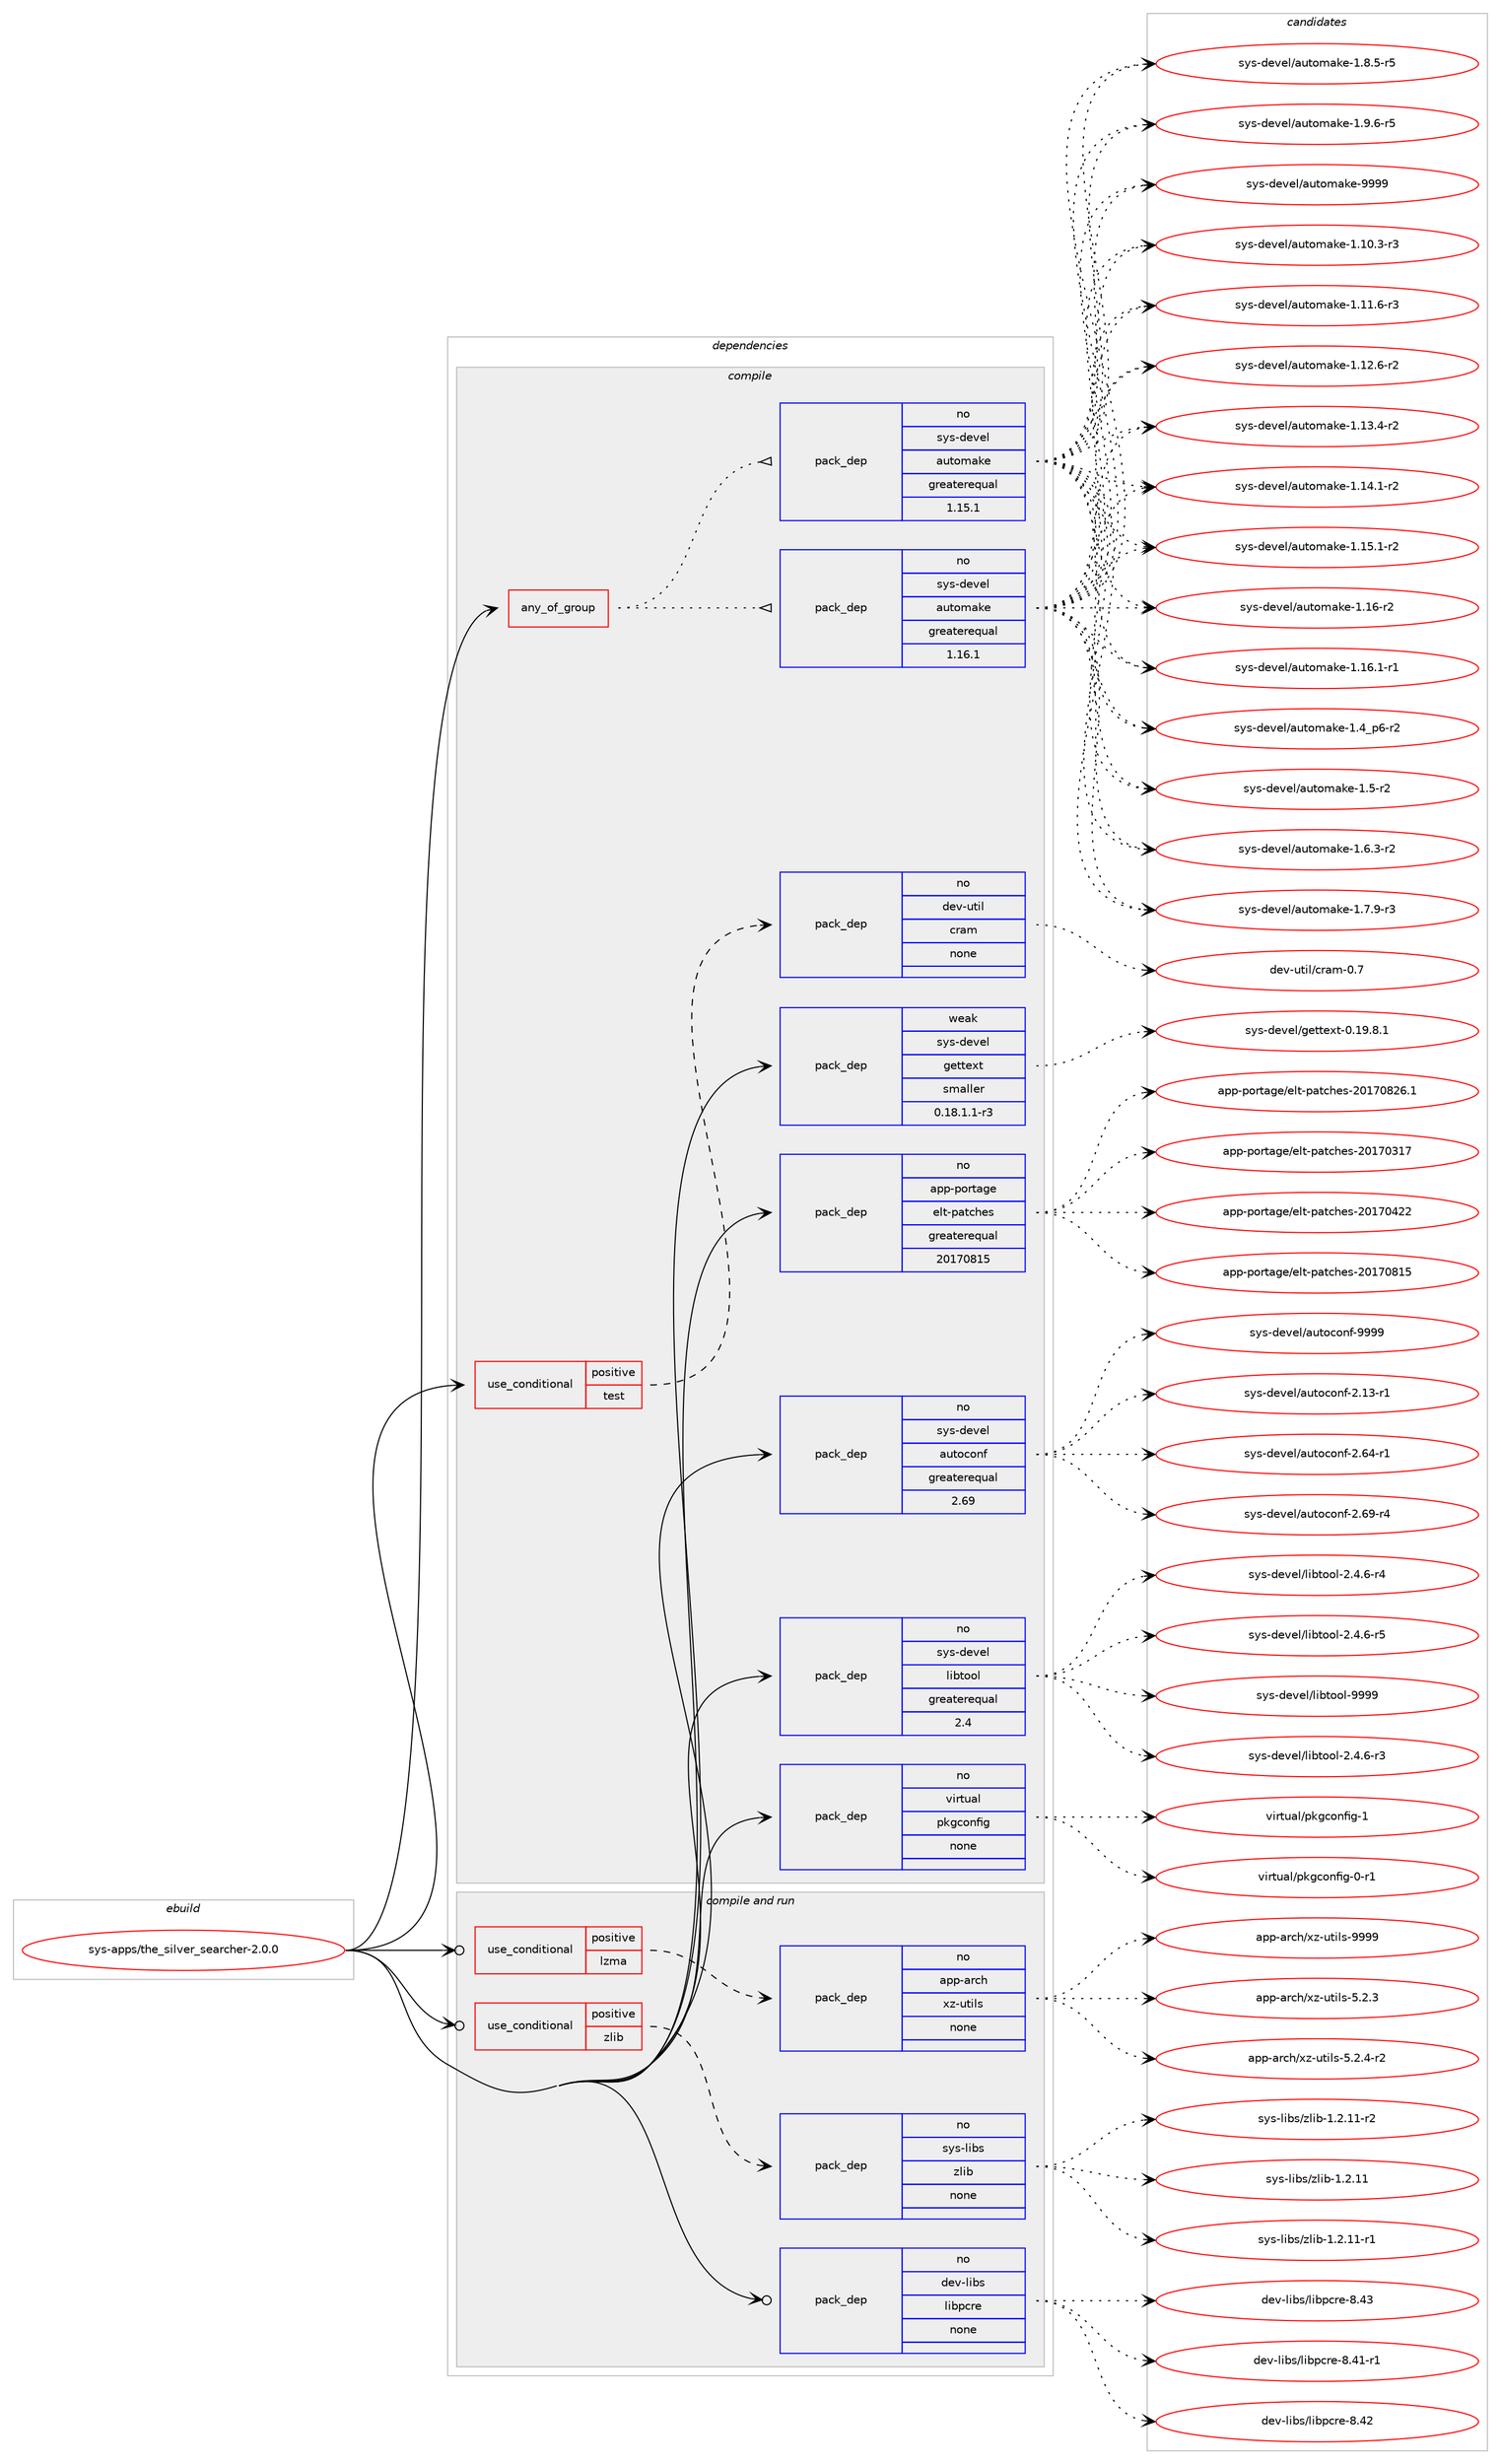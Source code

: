 digraph prolog {

# *************
# Graph options
# *************

newrank=true;
concentrate=true;
compound=true;
graph [rankdir=LR,fontname=Helvetica,fontsize=10,ranksep=1.5];#, ranksep=2.5, nodesep=0.2];
edge  [arrowhead=vee];
node  [fontname=Helvetica,fontsize=10];

# **********
# The ebuild
# **********

subgraph cluster_leftcol {
color=gray;
rank=same;
label=<<i>ebuild</i>>;
id [label="sys-apps/the_silver_searcher-2.0.0", color=red, width=4, href="../sys-apps/the_silver_searcher-2.0.0.svg"];
}

# ****************
# The dependencies
# ****************

subgraph cluster_midcol {
color=gray;
label=<<i>dependencies</i>>;
subgraph cluster_compile {
fillcolor="#eeeeee";
style=filled;
label=<<i>compile</i>>;
subgraph any27191 {
dependency1715690 [label=<<TABLE BORDER="0" CELLBORDER="1" CELLSPACING="0" CELLPADDING="4"><TR><TD CELLPADDING="10">any_of_group</TD></TR></TABLE>>, shape=none, color=red];subgraph pack1230148 {
dependency1715691 [label=<<TABLE BORDER="0" CELLBORDER="1" CELLSPACING="0" CELLPADDING="4" WIDTH="220"><TR><TD ROWSPAN="6" CELLPADDING="30">pack_dep</TD></TR><TR><TD WIDTH="110">no</TD></TR><TR><TD>sys-devel</TD></TR><TR><TD>automake</TD></TR><TR><TD>greaterequal</TD></TR><TR><TD>1.16.1</TD></TR></TABLE>>, shape=none, color=blue];
}
dependency1715690:e -> dependency1715691:w [weight=20,style="dotted",arrowhead="oinv"];
subgraph pack1230149 {
dependency1715692 [label=<<TABLE BORDER="0" CELLBORDER="1" CELLSPACING="0" CELLPADDING="4" WIDTH="220"><TR><TD ROWSPAN="6" CELLPADDING="30">pack_dep</TD></TR><TR><TD WIDTH="110">no</TD></TR><TR><TD>sys-devel</TD></TR><TR><TD>automake</TD></TR><TR><TD>greaterequal</TD></TR><TR><TD>1.15.1</TD></TR></TABLE>>, shape=none, color=blue];
}
dependency1715690:e -> dependency1715692:w [weight=20,style="dotted",arrowhead="oinv"];
}
id:e -> dependency1715690:w [weight=20,style="solid",arrowhead="vee"];
subgraph cond457474 {
dependency1715693 [label=<<TABLE BORDER="0" CELLBORDER="1" CELLSPACING="0" CELLPADDING="4"><TR><TD ROWSPAN="3" CELLPADDING="10">use_conditional</TD></TR><TR><TD>positive</TD></TR><TR><TD>test</TD></TR></TABLE>>, shape=none, color=red];
subgraph pack1230150 {
dependency1715694 [label=<<TABLE BORDER="0" CELLBORDER="1" CELLSPACING="0" CELLPADDING="4" WIDTH="220"><TR><TD ROWSPAN="6" CELLPADDING="30">pack_dep</TD></TR><TR><TD WIDTH="110">no</TD></TR><TR><TD>dev-util</TD></TR><TR><TD>cram</TD></TR><TR><TD>none</TD></TR><TR><TD></TD></TR></TABLE>>, shape=none, color=blue];
}
dependency1715693:e -> dependency1715694:w [weight=20,style="dashed",arrowhead="vee"];
}
id:e -> dependency1715693:w [weight=20,style="solid",arrowhead="vee"];
subgraph pack1230151 {
dependency1715695 [label=<<TABLE BORDER="0" CELLBORDER="1" CELLSPACING="0" CELLPADDING="4" WIDTH="220"><TR><TD ROWSPAN="6" CELLPADDING="30">pack_dep</TD></TR><TR><TD WIDTH="110">no</TD></TR><TR><TD>app-portage</TD></TR><TR><TD>elt-patches</TD></TR><TR><TD>greaterequal</TD></TR><TR><TD>20170815</TD></TR></TABLE>>, shape=none, color=blue];
}
id:e -> dependency1715695:w [weight=20,style="solid",arrowhead="vee"];
subgraph pack1230152 {
dependency1715696 [label=<<TABLE BORDER="0" CELLBORDER="1" CELLSPACING="0" CELLPADDING="4" WIDTH="220"><TR><TD ROWSPAN="6" CELLPADDING="30">pack_dep</TD></TR><TR><TD WIDTH="110">no</TD></TR><TR><TD>sys-devel</TD></TR><TR><TD>autoconf</TD></TR><TR><TD>greaterequal</TD></TR><TR><TD>2.69</TD></TR></TABLE>>, shape=none, color=blue];
}
id:e -> dependency1715696:w [weight=20,style="solid",arrowhead="vee"];
subgraph pack1230153 {
dependency1715697 [label=<<TABLE BORDER="0" CELLBORDER="1" CELLSPACING="0" CELLPADDING="4" WIDTH="220"><TR><TD ROWSPAN="6" CELLPADDING="30">pack_dep</TD></TR><TR><TD WIDTH="110">no</TD></TR><TR><TD>sys-devel</TD></TR><TR><TD>libtool</TD></TR><TR><TD>greaterequal</TD></TR><TR><TD>2.4</TD></TR></TABLE>>, shape=none, color=blue];
}
id:e -> dependency1715697:w [weight=20,style="solid",arrowhead="vee"];
subgraph pack1230154 {
dependency1715698 [label=<<TABLE BORDER="0" CELLBORDER="1" CELLSPACING="0" CELLPADDING="4" WIDTH="220"><TR><TD ROWSPAN="6" CELLPADDING="30">pack_dep</TD></TR><TR><TD WIDTH="110">no</TD></TR><TR><TD>virtual</TD></TR><TR><TD>pkgconfig</TD></TR><TR><TD>none</TD></TR><TR><TD></TD></TR></TABLE>>, shape=none, color=blue];
}
id:e -> dependency1715698:w [weight=20,style="solid",arrowhead="vee"];
subgraph pack1230155 {
dependency1715699 [label=<<TABLE BORDER="0" CELLBORDER="1" CELLSPACING="0" CELLPADDING="4" WIDTH="220"><TR><TD ROWSPAN="6" CELLPADDING="30">pack_dep</TD></TR><TR><TD WIDTH="110">weak</TD></TR><TR><TD>sys-devel</TD></TR><TR><TD>gettext</TD></TR><TR><TD>smaller</TD></TR><TR><TD>0.18.1.1-r3</TD></TR></TABLE>>, shape=none, color=blue];
}
id:e -> dependency1715699:w [weight=20,style="solid",arrowhead="vee"];
}
subgraph cluster_compileandrun {
fillcolor="#eeeeee";
style=filled;
label=<<i>compile and run</i>>;
subgraph cond457475 {
dependency1715700 [label=<<TABLE BORDER="0" CELLBORDER="1" CELLSPACING="0" CELLPADDING="4"><TR><TD ROWSPAN="3" CELLPADDING="10">use_conditional</TD></TR><TR><TD>positive</TD></TR><TR><TD>lzma</TD></TR></TABLE>>, shape=none, color=red];
subgraph pack1230156 {
dependency1715701 [label=<<TABLE BORDER="0" CELLBORDER="1" CELLSPACING="0" CELLPADDING="4" WIDTH="220"><TR><TD ROWSPAN="6" CELLPADDING="30">pack_dep</TD></TR><TR><TD WIDTH="110">no</TD></TR><TR><TD>app-arch</TD></TR><TR><TD>xz-utils</TD></TR><TR><TD>none</TD></TR><TR><TD></TD></TR></TABLE>>, shape=none, color=blue];
}
dependency1715700:e -> dependency1715701:w [weight=20,style="dashed",arrowhead="vee"];
}
id:e -> dependency1715700:w [weight=20,style="solid",arrowhead="odotvee"];
subgraph cond457476 {
dependency1715702 [label=<<TABLE BORDER="0" CELLBORDER="1" CELLSPACING="0" CELLPADDING="4"><TR><TD ROWSPAN="3" CELLPADDING="10">use_conditional</TD></TR><TR><TD>positive</TD></TR><TR><TD>zlib</TD></TR></TABLE>>, shape=none, color=red];
subgraph pack1230157 {
dependency1715703 [label=<<TABLE BORDER="0" CELLBORDER="1" CELLSPACING="0" CELLPADDING="4" WIDTH="220"><TR><TD ROWSPAN="6" CELLPADDING="30">pack_dep</TD></TR><TR><TD WIDTH="110">no</TD></TR><TR><TD>sys-libs</TD></TR><TR><TD>zlib</TD></TR><TR><TD>none</TD></TR><TR><TD></TD></TR></TABLE>>, shape=none, color=blue];
}
dependency1715702:e -> dependency1715703:w [weight=20,style="dashed",arrowhead="vee"];
}
id:e -> dependency1715702:w [weight=20,style="solid",arrowhead="odotvee"];
subgraph pack1230158 {
dependency1715704 [label=<<TABLE BORDER="0" CELLBORDER="1" CELLSPACING="0" CELLPADDING="4" WIDTH="220"><TR><TD ROWSPAN="6" CELLPADDING="30">pack_dep</TD></TR><TR><TD WIDTH="110">no</TD></TR><TR><TD>dev-libs</TD></TR><TR><TD>libpcre</TD></TR><TR><TD>none</TD></TR><TR><TD></TD></TR></TABLE>>, shape=none, color=blue];
}
id:e -> dependency1715704:w [weight=20,style="solid",arrowhead="odotvee"];
}
subgraph cluster_run {
fillcolor="#eeeeee";
style=filled;
label=<<i>run</i>>;
}
}

# **************
# The candidates
# **************

subgraph cluster_choices {
rank=same;
color=gray;
label=<<i>candidates</i>>;

subgraph choice1230148 {
color=black;
nodesep=1;
choice11512111545100101118101108479711711611110997107101454946494846514511451 [label="sys-devel/automake-1.10.3-r3", color=red, width=4,href="../sys-devel/automake-1.10.3-r3.svg"];
choice11512111545100101118101108479711711611110997107101454946494946544511451 [label="sys-devel/automake-1.11.6-r3", color=red, width=4,href="../sys-devel/automake-1.11.6-r3.svg"];
choice11512111545100101118101108479711711611110997107101454946495046544511450 [label="sys-devel/automake-1.12.6-r2", color=red, width=4,href="../sys-devel/automake-1.12.6-r2.svg"];
choice11512111545100101118101108479711711611110997107101454946495146524511450 [label="sys-devel/automake-1.13.4-r2", color=red, width=4,href="../sys-devel/automake-1.13.4-r2.svg"];
choice11512111545100101118101108479711711611110997107101454946495246494511450 [label="sys-devel/automake-1.14.1-r2", color=red, width=4,href="../sys-devel/automake-1.14.1-r2.svg"];
choice11512111545100101118101108479711711611110997107101454946495346494511450 [label="sys-devel/automake-1.15.1-r2", color=red, width=4,href="../sys-devel/automake-1.15.1-r2.svg"];
choice1151211154510010111810110847971171161111099710710145494649544511450 [label="sys-devel/automake-1.16-r2", color=red, width=4,href="../sys-devel/automake-1.16-r2.svg"];
choice11512111545100101118101108479711711611110997107101454946495446494511449 [label="sys-devel/automake-1.16.1-r1", color=red, width=4,href="../sys-devel/automake-1.16.1-r1.svg"];
choice115121115451001011181011084797117116111109971071014549465295112544511450 [label="sys-devel/automake-1.4_p6-r2", color=red, width=4,href="../sys-devel/automake-1.4_p6-r2.svg"];
choice11512111545100101118101108479711711611110997107101454946534511450 [label="sys-devel/automake-1.5-r2", color=red, width=4,href="../sys-devel/automake-1.5-r2.svg"];
choice115121115451001011181011084797117116111109971071014549465446514511450 [label="sys-devel/automake-1.6.3-r2", color=red, width=4,href="../sys-devel/automake-1.6.3-r2.svg"];
choice115121115451001011181011084797117116111109971071014549465546574511451 [label="sys-devel/automake-1.7.9-r3", color=red, width=4,href="../sys-devel/automake-1.7.9-r3.svg"];
choice115121115451001011181011084797117116111109971071014549465646534511453 [label="sys-devel/automake-1.8.5-r5", color=red, width=4,href="../sys-devel/automake-1.8.5-r5.svg"];
choice115121115451001011181011084797117116111109971071014549465746544511453 [label="sys-devel/automake-1.9.6-r5", color=red, width=4,href="../sys-devel/automake-1.9.6-r5.svg"];
choice115121115451001011181011084797117116111109971071014557575757 [label="sys-devel/automake-9999", color=red, width=4,href="../sys-devel/automake-9999.svg"];
dependency1715691:e -> choice11512111545100101118101108479711711611110997107101454946494846514511451:w [style=dotted,weight="100"];
dependency1715691:e -> choice11512111545100101118101108479711711611110997107101454946494946544511451:w [style=dotted,weight="100"];
dependency1715691:e -> choice11512111545100101118101108479711711611110997107101454946495046544511450:w [style=dotted,weight="100"];
dependency1715691:e -> choice11512111545100101118101108479711711611110997107101454946495146524511450:w [style=dotted,weight="100"];
dependency1715691:e -> choice11512111545100101118101108479711711611110997107101454946495246494511450:w [style=dotted,weight="100"];
dependency1715691:e -> choice11512111545100101118101108479711711611110997107101454946495346494511450:w [style=dotted,weight="100"];
dependency1715691:e -> choice1151211154510010111810110847971171161111099710710145494649544511450:w [style=dotted,weight="100"];
dependency1715691:e -> choice11512111545100101118101108479711711611110997107101454946495446494511449:w [style=dotted,weight="100"];
dependency1715691:e -> choice115121115451001011181011084797117116111109971071014549465295112544511450:w [style=dotted,weight="100"];
dependency1715691:e -> choice11512111545100101118101108479711711611110997107101454946534511450:w [style=dotted,weight="100"];
dependency1715691:e -> choice115121115451001011181011084797117116111109971071014549465446514511450:w [style=dotted,weight="100"];
dependency1715691:e -> choice115121115451001011181011084797117116111109971071014549465546574511451:w [style=dotted,weight="100"];
dependency1715691:e -> choice115121115451001011181011084797117116111109971071014549465646534511453:w [style=dotted,weight="100"];
dependency1715691:e -> choice115121115451001011181011084797117116111109971071014549465746544511453:w [style=dotted,weight="100"];
dependency1715691:e -> choice115121115451001011181011084797117116111109971071014557575757:w [style=dotted,weight="100"];
}
subgraph choice1230149 {
color=black;
nodesep=1;
choice11512111545100101118101108479711711611110997107101454946494846514511451 [label="sys-devel/automake-1.10.3-r3", color=red, width=4,href="../sys-devel/automake-1.10.3-r3.svg"];
choice11512111545100101118101108479711711611110997107101454946494946544511451 [label="sys-devel/automake-1.11.6-r3", color=red, width=4,href="../sys-devel/automake-1.11.6-r3.svg"];
choice11512111545100101118101108479711711611110997107101454946495046544511450 [label="sys-devel/automake-1.12.6-r2", color=red, width=4,href="../sys-devel/automake-1.12.6-r2.svg"];
choice11512111545100101118101108479711711611110997107101454946495146524511450 [label="sys-devel/automake-1.13.4-r2", color=red, width=4,href="../sys-devel/automake-1.13.4-r2.svg"];
choice11512111545100101118101108479711711611110997107101454946495246494511450 [label="sys-devel/automake-1.14.1-r2", color=red, width=4,href="../sys-devel/automake-1.14.1-r2.svg"];
choice11512111545100101118101108479711711611110997107101454946495346494511450 [label="sys-devel/automake-1.15.1-r2", color=red, width=4,href="../sys-devel/automake-1.15.1-r2.svg"];
choice1151211154510010111810110847971171161111099710710145494649544511450 [label="sys-devel/automake-1.16-r2", color=red, width=4,href="../sys-devel/automake-1.16-r2.svg"];
choice11512111545100101118101108479711711611110997107101454946495446494511449 [label="sys-devel/automake-1.16.1-r1", color=red, width=4,href="../sys-devel/automake-1.16.1-r1.svg"];
choice115121115451001011181011084797117116111109971071014549465295112544511450 [label="sys-devel/automake-1.4_p6-r2", color=red, width=4,href="../sys-devel/automake-1.4_p6-r2.svg"];
choice11512111545100101118101108479711711611110997107101454946534511450 [label="sys-devel/automake-1.5-r2", color=red, width=4,href="../sys-devel/automake-1.5-r2.svg"];
choice115121115451001011181011084797117116111109971071014549465446514511450 [label="sys-devel/automake-1.6.3-r2", color=red, width=4,href="../sys-devel/automake-1.6.3-r2.svg"];
choice115121115451001011181011084797117116111109971071014549465546574511451 [label="sys-devel/automake-1.7.9-r3", color=red, width=4,href="../sys-devel/automake-1.7.9-r3.svg"];
choice115121115451001011181011084797117116111109971071014549465646534511453 [label="sys-devel/automake-1.8.5-r5", color=red, width=4,href="../sys-devel/automake-1.8.5-r5.svg"];
choice115121115451001011181011084797117116111109971071014549465746544511453 [label="sys-devel/automake-1.9.6-r5", color=red, width=4,href="../sys-devel/automake-1.9.6-r5.svg"];
choice115121115451001011181011084797117116111109971071014557575757 [label="sys-devel/automake-9999", color=red, width=4,href="../sys-devel/automake-9999.svg"];
dependency1715692:e -> choice11512111545100101118101108479711711611110997107101454946494846514511451:w [style=dotted,weight="100"];
dependency1715692:e -> choice11512111545100101118101108479711711611110997107101454946494946544511451:w [style=dotted,weight="100"];
dependency1715692:e -> choice11512111545100101118101108479711711611110997107101454946495046544511450:w [style=dotted,weight="100"];
dependency1715692:e -> choice11512111545100101118101108479711711611110997107101454946495146524511450:w [style=dotted,weight="100"];
dependency1715692:e -> choice11512111545100101118101108479711711611110997107101454946495246494511450:w [style=dotted,weight="100"];
dependency1715692:e -> choice11512111545100101118101108479711711611110997107101454946495346494511450:w [style=dotted,weight="100"];
dependency1715692:e -> choice1151211154510010111810110847971171161111099710710145494649544511450:w [style=dotted,weight="100"];
dependency1715692:e -> choice11512111545100101118101108479711711611110997107101454946495446494511449:w [style=dotted,weight="100"];
dependency1715692:e -> choice115121115451001011181011084797117116111109971071014549465295112544511450:w [style=dotted,weight="100"];
dependency1715692:e -> choice11512111545100101118101108479711711611110997107101454946534511450:w [style=dotted,weight="100"];
dependency1715692:e -> choice115121115451001011181011084797117116111109971071014549465446514511450:w [style=dotted,weight="100"];
dependency1715692:e -> choice115121115451001011181011084797117116111109971071014549465546574511451:w [style=dotted,weight="100"];
dependency1715692:e -> choice115121115451001011181011084797117116111109971071014549465646534511453:w [style=dotted,weight="100"];
dependency1715692:e -> choice115121115451001011181011084797117116111109971071014549465746544511453:w [style=dotted,weight="100"];
dependency1715692:e -> choice115121115451001011181011084797117116111109971071014557575757:w [style=dotted,weight="100"];
}
subgraph choice1230150 {
color=black;
nodesep=1;
choice1001011184511711610510847991149710945484655 [label="dev-util/cram-0.7", color=red, width=4,href="../dev-util/cram-0.7.svg"];
dependency1715694:e -> choice1001011184511711610510847991149710945484655:w [style=dotted,weight="100"];
}
subgraph choice1230151 {
color=black;
nodesep=1;
choice97112112451121111141169710310147101108116451129711699104101115455048495548514955 [label="app-portage/elt-patches-20170317", color=red, width=4,href="../app-portage/elt-patches-20170317.svg"];
choice97112112451121111141169710310147101108116451129711699104101115455048495548525050 [label="app-portage/elt-patches-20170422", color=red, width=4,href="../app-portage/elt-patches-20170422.svg"];
choice97112112451121111141169710310147101108116451129711699104101115455048495548564953 [label="app-portage/elt-patches-20170815", color=red, width=4,href="../app-portage/elt-patches-20170815.svg"];
choice971121124511211111411697103101471011081164511297116991041011154550484955485650544649 [label="app-portage/elt-patches-20170826.1", color=red, width=4,href="../app-portage/elt-patches-20170826.1.svg"];
dependency1715695:e -> choice97112112451121111141169710310147101108116451129711699104101115455048495548514955:w [style=dotted,weight="100"];
dependency1715695:e -> choice97112112451121111141169710310147101108116451129711699104101115455048495548525050:w [style=dotted,weight="100"];
dependency1715695:e -> choice97112112451121111141169710310147101108116451129711699104101115455048495548564953:w [style=dotted,weight="100"];
dependency1715695:e -> choice971121124511211111411697103101471011081164511297116991041011154550484955485650544649:w [style=dotted,weight="100"];
}
subgraph choice1230152 {
color=black;
nodesep=1;
choice1151211154510010111810110847971171161119911111010245504649514511449 [label="sys-devel/autoconf-2.13-r1", color=red, width=4,href="../sys-devel/autoconf-2.13-r1.svg"];
choice1151211154510010111810110847971171161119911111010245504654524511449 [label="sys-devel/autoconf-2.64-r1", color=red, width=4,href="../sys-devel/autoconf-2.64-r1.svg"];
choice1151211154510010111810110847971171161119911111010245504654574511452 [label="sys-devel/autoconf-2.69-r4", color=red, width=4,href="../sys-devel/autoconf-2.69-r4.svg"];
choice115121115451001011181011084797117116111991111101024557575757 [label="sys-devel/autoconf-9999", color=red, width=4,href="../sys-devel/autoconf-9999.svg"];
dependency1715696:e -> choice1151211154510010111810110847971171161119911111010245504649514511449:w [style=dotted,weight="100"];
dependency1715696:e -> choice1151211154510010111810110847971171161119911111010245504654524511449:w [style=dotted,weight="100"];
dependency1715696:e -> choice1151211154510010111810110847971171161119911111010245504654574511452:w [style=dotted,weight="100"];
dependency1715696:e -> choice115121115451001011181011084797117116111991111101024557575757:w [style=dotted,weight="100"];
}
subgraph choice1230153 {
color=black;
nodesep=1;
choice1151211154510010111810110847108105981161111111084550465246544511451 [label="sys-devel/libtool-2.4.6-r3", color=red, width=4,href="../sys-devel/libtool-2.4.6-r3.svg"];
choice1151211154510010111810110847108105981161111111084550465246544511452 [label="sys-devel/libtool-2.4.6-r4", color=red, width=4,href="../sys-devel/libtool-2.4.6-r4.svg"];
choice1151211154510010111810110847108105981161111111084550465246544511453 [label="sys-devel/libtool-2.4.6-r5", color=red, width=4,href="../sys-devel/libtool-2.4.6-r5.svg"];
choice1151211154510010111810110847108105981161111111084557575757 [label="sys-devel/libtool-9999", color=red, width=4,href="../sys-devel/libtool-9999.svg"];
dependency1715697:e -> choice1151211154510010111810110847108105981161111111084550465246544511451:w [style=dotted,weight="100"];
dependency1715697:e -> choice1151211154510010111810110847108105981161111111084550465246544511452:w [style=dotted,weight="100"];
dependency1715697:e -> choice1151211154510010111810110847108105981161111111084550465246544511453:w [style=dotted,weight="100"];
dependency1715697:e -> choice1151211154510010111810110847108105981161111111084557575757:w [style=dotted,weight="100"];
}
subgraph choice1230154 {
color=black;
nodesep=1;
choice11810511411611797108471121071039911111010210510345484511449 [label="virtual/pkgconfig-0-r1", color=red, width=4,href="../virtual/pkgconfig-0-r1.svg"];
choice1181051141161179710847112107103991111101021051034549 [label="virtual/pkgconfig-1", color=red, width=4,href="../virtual/pkgconfig-1.svg"];
dependency1715698:e -> choice11810511411611797108471121071039911111010210510345484511449:w [style=dotted,weight="100"];
dependency1715698:e -> choice1181051141161179710847112107103991111101021051034549:w [style=dotted,weight="100"];
}
subgraph choice1230155 {
color=black;
nodesep=1;
choice1151211154510010111810110847103101116116101120116454846495746564649 [label="sys-devel/gettext-0.19.8.1", color=red, width=4,href="../sys-devel/gettext-0.19.8.1.svg"];
dependency1715699:e -> choice1151211154510010111810110847103101116116101120116454846495746564649:w [style=dotted,weight="100"];
}
subgraph choice1230156 {
color=black;
nodesep=1;
choice971121124597114991044712012245117116105108115455346504651 [label="app-arch/xz-utils-5.2.3", color=red, width=4,href="../app-arch/xz-utils-5.2.3.svg"];
choice9711211245971149910447120122451171161051081154553465046524511450 [label="app-arch/xz-utils-5.2.4-r2", color=red, width=4,href="../app-arch/xz-utils-5.2.4-r2.svg"];
choice9711211245971149910447120122451171161051081154557575757 [label="app-arch/xz-utils-9999", color=red, width=4,href="../app-arch/xz-utils-9999.svg"];
dependency1715701:e -> choice971121124597114991044712012245117116105108115455346504651:w [style=dotted,weight="100"];
dependency1715701:e -> choice9711211245971149910447120122451171161051081154553465046524511450:w [style=dotted,weight="100"];
dependency1715701:e -> choice9711211245971149910447120122451171161051081154557575757:w [style=dotted,weight="100"];
}
subgraph choice1230157 {
color=black;
nodesep=1;
choice1151211154510810598115471221081059845494650464949 [label="sys-libs/zlib-1.2.11", color=red, width=4,href="../sys-libs/zlib-1.2.11.svg"];
choice11512111545108105981154712210810598454946504649494511449 [label="sys-libs/zlib-1.2.11-r1", color=red, width=4,href="../sys-libs/zlib-1.2.11-r1.svg"];
choice11512111545108105981154712210810598454946504649494511450 [label="sys-libs/zlib-1.2.11-r2", color=red, width=4,href="../sys-libs/zlib-1.2.11-r2.svg"];
dependency1715703:e -> choice1151211154510810598115471221081059845494650464949:w [style=dotted,weight="100"];
dependency1715703:e -> choice11512111545108105981154712210810598454946504649494511449:w [style=dotted,weight="100"];
dependency1715703:e -> choice11512111545108105981154712210810598454946504649494511450:w [style=dotted,weight="100"];
}
subgraph choice1230158 {
color=black;
nodesep=1;
choice100101118451081059811547108105981129911410145564652494511449 [label="dev-libs/libpcre-8.41-r1", color=red, width=4,href="../dev-libs/libpcre-8.41-r1.svg"];
choice10010111845108105981154710810598112991141014556465250 [label="dev-libs/libpcre-8.42", color=red, width=4,href="../dev-libs/libpcre-8.42.svg"];
choice10010111845108105981154710810598112991141014556465251 [label="dev-libs/libpcre-8.43", color=red, width=4,href="../dev-libs/libpcre-8.43.svg"];
dependency1715704:e -> choice100101118451081059811547108105981129911410145564652494511449:w [style=dotted,weight="100"];
dependency1715704:e -> choice10010111845108105981154710810598112991141014556465250:w [style=dotted,weight="100"];
dependency1715704:e -> choice10010111845108105981154710810598112991141014556465251:w [style=dotted,weight="100"];
}
}

}

